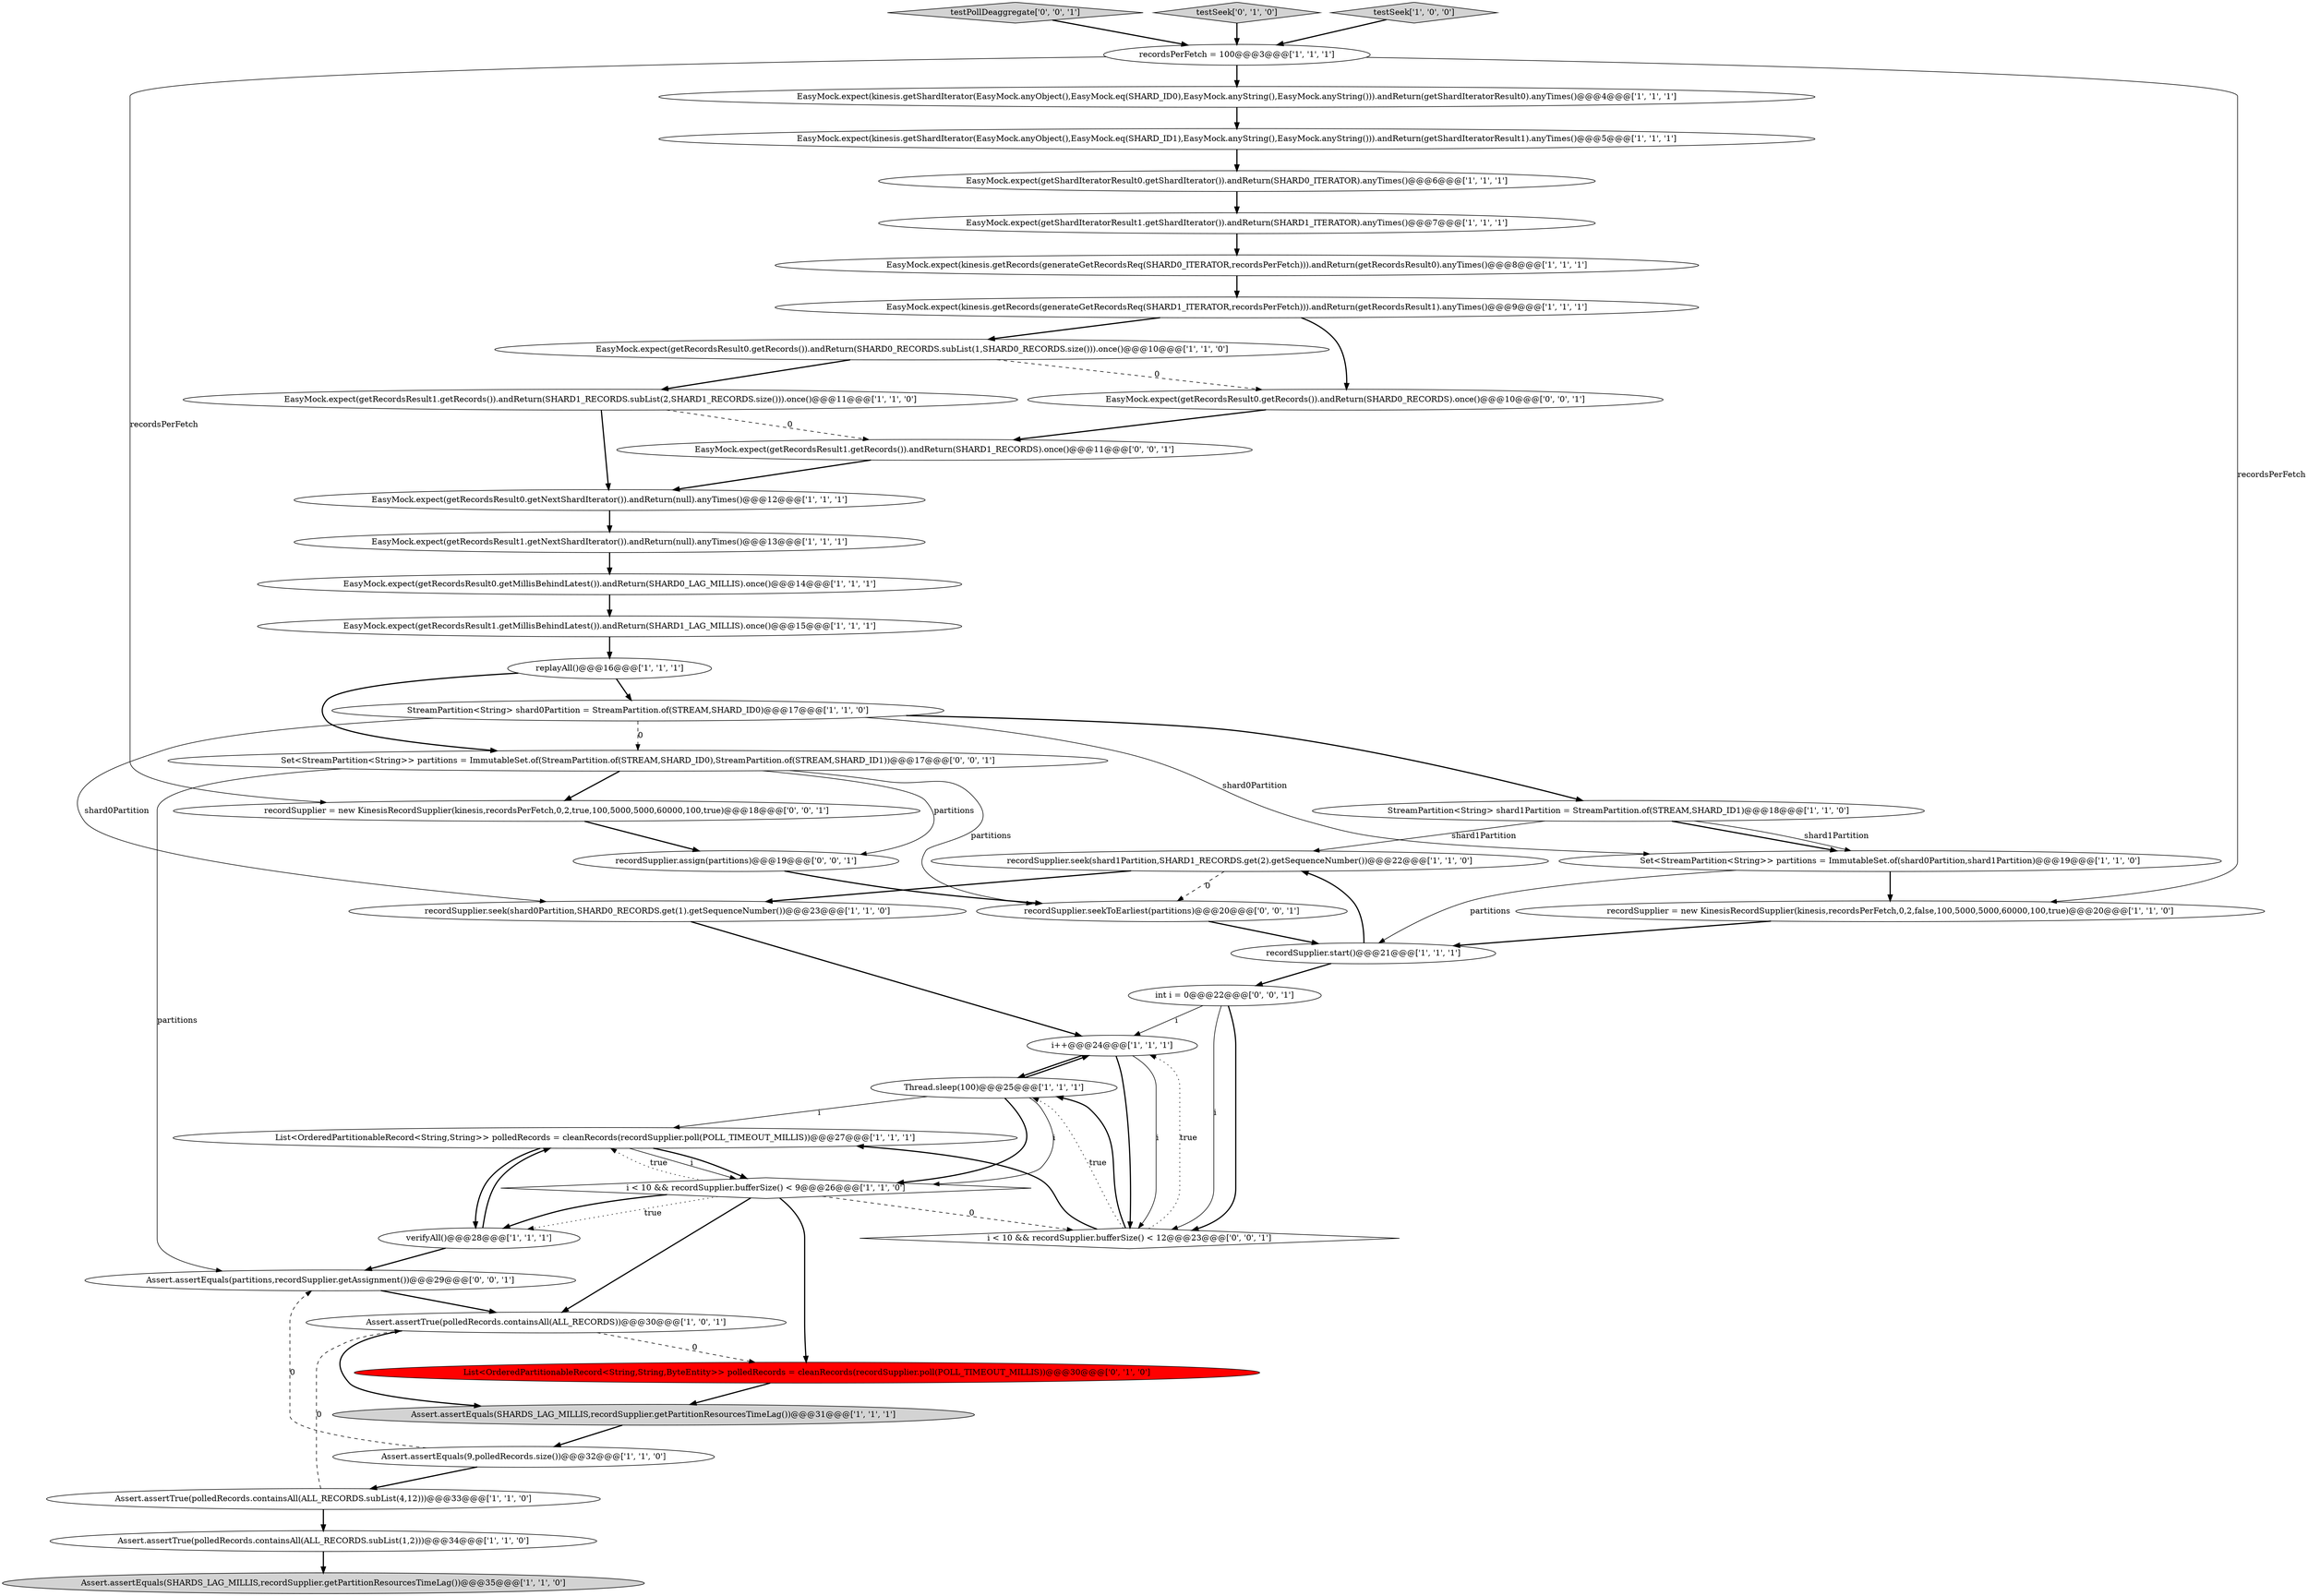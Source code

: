 digraph {
27 [style = filled, label = "replayAll()@@@16@@@['1', '1', '1']", fillcolor = white, shape = ellipse image = "AAA0AAABBB1BBB"];
31 [style = filled, label = "Assert.assertTrue(polledRecords.containsAll(ALL_RECORDS))@@@30@@@['1', '0', '1']", fillcolor = white, shape = ellipse image = "AAA0AAABBB1BBB"];
40 [style = filled, label = "EasyMock.expect(getRecordsResult1.getRecords()).andReturn(SHARD1_RECORDS).once()@@@11@@@['0', '0', '1']", fillcolor = white, shape = ellipse image = "AAA0AAABBB3BBB"];
1 [style = filled, label = "i++@@@24@@@['1', '1', '1']", fillcolor = white, shape = ellipse image = "AAA0AAABBB1BBB"];
2 [style = filled, label = "EasyMock.expect(getShardIteratorResult1.getShardIterator()).andReturn(SHARD1_ITERATOR).anyTimes()@@@7@@@['1', '1', '1']", fillcolor = white, shape = ellipse image = "AAA0AAABBB1BBB"];
32 [style = filled, label = "recordSupplier.start()@@@21@@@['1', '1', '1']", fillcolor = white, shape = ellipse image = "AAA0AAABBB1BBB"];
11 [style = filled, label = "EasyMock.expect(getRecordsResult0.getNextShardIterator()).andReturn(null).anyTimes()@@@12@@@['1', '1', '1']", fillcolor = white, shape = ellipse image = "AAA0AAABBB1BBB"];
15 [style = filled, label = "verifyAll()@@@28@@@['1', '1', '1']", fillcolor = white, shape = ellipse image = "AAA0AAABBB1BBB"];
8 [style = filled, label = "recordSupplier = new KinesisRecordSupplier(kinesis,recordsPerFetch,0,2,false,100,5000,5000,60000,100,true)@@@20@@@['1', '1', '0']", fillcolor = white, shape = ellipse image = "AAA0AAABBB1BBB"];
36 [style = filled, label = "recordSupplier.seekToEarliest(partitions)@@@20@@@['0', '0', '1']", fillcolor = white, shape = ellipse image = "AAA0AAABBB3BBB"];
38 [style = filled, label = "Assert.assertEquals(partitions,recordSupplier.getAssignment())@@@29@@@['0', '0', '1']", fillcolor = white, shape = ellipse image = "AAA0AAABBB3BBB"];
30 [style = filled, label = "Assert.assertTrue(polledRecords.containsAll(ALL_RECORDS.subList(1,2)))@@@34@@@['1', '1', '0']", fillcolor = white, shape = ellipse image = "AAA0AAABBB1BBB"];
23 [style = filled, label = "StreamPartition<String> shard0Partition = StreamPartition.of(STREAM,SHARD_ID0)@@@17@@@['1', '1', '0']", fillcolor = white, shape = ellipse image = "AAA0AAABBB1BBB"];
21 [style = filled, label = "EasyMock.expect(kinesis.getShardIterator(EasyMock.anyObject(),EasyMock.eq(SHARD_ID0),EasyMock.anyString(),EasyMock.anyString())).andReturn(getShardIteratorResult0).anyTimes()@@@4@@@['1', '1', '1']", fillcolor = white, shape = ellipse image = "AAA0AAABBB1BBB"];
5 [style = filled, label = "i < 10 && recordSupplier.bufferSize() < 9@@@26@@@['1', '1', '0']", fillcolor = white, shape = diamond image = "AAA0AAABBB1BBB"];
25 [style = filled, label = "List<OrderedPartitionableRecord<String,String>> polledRecords = cleanRecords(recordSupplier.poll(POLL_TIMEOUT_MILLIS))@@@27@@@['1', '1', '1']", fillcolor = white, shape = ellipse image = "AAA0AAABBB1BBB"];
18 [style = filled, label = "EasyMock.expect(getRecordsResult0.getMillisBehindLatest()).andReturn(SHARD0_LAG_MILLIS).once()@@@14@@@['1', '1', '1']", fillcolor = white, shape = ellipse image = "AAA0AAABBB1BBB"];
26 [style = filled, label = "EasyMock.expect(getRecordsResult1.getNextShardIterator()).andReturn(null).anyTimes()@@@13@@@['1', '1', '1']", fillcolor = white, shape = ellipse image = "AAA0AAABBB1BBB"];
28 [style = filled, label = "recordsPerFetch = 100@@@3@@@['1', '1', '1']", fillcolor = white, shape = ellipse image = "AAA0AAABBB1BBB"];
24 [style = filled, label = "EasyMock.expect(getShardIteratorResult0.getShardIterator()).andReturn(SHARD0_ITERATOR).anyTimes()@@@6@@@['1', '1', '1']", fillcolor = white, shape = ellipse image = "AAA0AAABBB1BBB"];
37 [style = filled, label = "EasyMock.expect(getRecordsResult0.getRecords()).andReturn(SHARD0_RECORDS).once()@@@10@@@['0', '0', '1']", fillcolor = white, shape = ellipse image = "AAA0AAABBB3BBB"];
41 [style = filled, label = "testPollDeaggregate['0', '0', '1']", fillcolor = lightgray, shape = diamond image = "AAA0AAABBB3BBB"];
42 [style = filled, label = "recordSupplier.assign(partitions)@@@19@@@['0', '0', '1']", fillcolor = white, shape = ellipse image = "AAA0AAABBB3BBB"];
29 [style = filled, label = "EasyMock.expect(getRecordsResult1.getRecords()).andReturn(SHARD1_RECORDS.subList(2,SHARD1_RECORDS.size())).once()@@@11@@@['1', '1', '0']", fillcolor = white, shape = ellipse image = "AAA0AAABBB1BBB"];
7 [style = filled, label = "recordSupplier.seek(shard1Partition,SHARD1_RECORDS.get(2).getSequenceNumber())@@@22@@@['1', '1', '0']", fillcolor = white, shape = ellipse image = "AAA0AAABBB1BBB"];
34 [style = filled, label = "testSeek['0', '1', '0']", fillcolor = lightgray, shape = diamond image = "AAA0AAABBB2BBB"];
13 [style = filled, label = "Assert.assertEquals(SHARDS_LAG_MILLIS,recordSupplier.getPartitionResourcesTimeLag())@@@31@@@['1', '1', '1']", fillcolor = lightgray, shape = ellipse image = "AAA0AAABBB1BBB"];
6 [style = filled, label = "EasyMock.expect(getRecordsResult0.getRecords()).andReturn(SHARD0_RECORDS.subList(1,SHARD0_RECORDS.size())).once()@@@10@@@['1', '1', '0']", fillcolor = white, shape = ellipse image = "AAA0AAABBB1BBB"];
17 [style = filled, label = "Assert.assertTrue(polledRecords.containsAll(ALL_RECORDS.subList(4,12)))@@@33@@@['1', '1', '0']", fillcolor = white, shape = ellipse image = "AAA0AAABBB1BBB"];
0 [style = filled, label = "StreamPartition<String> shard1Partition = StreamPartition.of(STREAM,SHARD_ID1)@@@18@@@['1', '1', '0']", fillcolor = white, shape = ellipse image = "AAA0AAABBB1BBB"];
19 [style = filled, label = "recordSupplier.seek(shard0Partition,SHARD0_RECORDS.get(1).getSequenceNumber())@@@23@@@['1', '1', '0']", fillcolor = white, shape = ellipse image = "AAA0AAABBB1BBB"];
16 [style = filled, label = "Thread.sleep(100)@@@25@@@['1', '1', '1']", fillcolor = white, shape = ellipse image = "AAA0AAABBB1BBB"];
20 [style = filled, label = "Assert.assertEquals(9,polledRecords.size())@@@32@@@['1', '1', '0']", fillcolor = white, shape = ellipse image = "AAA0AAABBB1BBB"];
43 [style = filled, label = "int i = 0@@@22@@@['0', '0', '1']", fillcolor = white, shape = ellipse image = "AAA0AAABBB3BBB"];
39 [style = filled, label = "i < 10 && recordSupplier.bufferSize() < 12@@@23@@@['0', '0', '1']", fillcolor = white, shape = diamond image = "AAA0AAABBB3BBB"];
44 [style = filled, label = "Set<StreamPartition<String>> partitions = ImmutableSet.of(StreamPartition.of(STREAM,SHARD_ID0),StreamPartition.of(STREAM,SHARD_ID1))@@@17@@@['0', '0', '1']", fillcolor = white, shape = ellipse image = "AAA0AAABBB3BBB"];
9 [style = filled, label = "testSeek['1', '0', '0']", fillcolor = lightgray, shape = diamond image = "AAA0AAABBB1BBB"];
14 [style = filled, label = "EasyMock.expect(kinesis.getShardIterator(EasyMock.anyObject(),EasyMock.eq(SHARD_ID1),EasyMock.anyString(),EasyMock.anyString())).andReturn(getShardIteratorResult1).anyTimes()@@@5@@@['1', '1', '1']", fillcolor = white, shape = ellipse image = "AAA0AAABBB1BBB"];
22 [style = filled, label = "EasyMock.expect(kinesis.getRecords(generateGetRecordsReq(SHARD1_ITERATOR,recordsPerFetch))).andReturn(getRecordsResult1).anyTimes()@@@9@@@['1', '1', '1']", fillcolor = white, shape = ellipse image = "AAA0AAABBB1BBB"];
12 [style = filled, label = "EasyMock.expect(getRecordsResult1.getMillisBehindLatest()).andReturn(SHARD1_LAG_MILLIS).once()@@@15@@@['1', '1', '1']", fillcolor = white, shape = ellipse image = "AAA0AAABBB1BBB"];
4 [style = filled, label = "Set<StreamPartition<String>> partitions = ImmutableSet.of(shard0Partition,shard1Partition)@@@19@@@['1', '1', '0']", fillcolor = white, shape = ellipse image = "AAA0AAABBB1BBB"];
35 [style = filled, label = "recordSupplier = new KinesisRecordSupplier(kinesis,recordsPerFetch,0,2,true,100,5000,5000,60000,100,true)@@@18@@@['0', '0', '1']", fillcolor = white, shape = ellipse image = "AAA0AAABBB3BBB"];
10 [style = filled, label = "EasyMock.expect(kinesis.getRecords(generateGetRecordsReq(SHARD0_ITERATOR,recordsPerFetch))).andReturn(getRecordsResult0).anyTimes()@@@8@@@['1', '1', '1']", fillcolor = white, shape = ellipse image = "AAA0AAABBB1BBB"];
33 [style = filled, label = "List<OrderedPartitionableRecord<String,String,ByteEntity>> polledRecords = cleanRecords(recordSupplier.poll(POLL_TIMEOUT_MILLIS))@@@30@@@['0', '1', '0']", fillcolor = red, shape = ellipse image = "AAA1AAABBB2BBB"];
3 [style = filled, label = "Assert.assertEquals(SHARDS_LAG_MILLIS,recordSupplier.getPartitionResourcesTimeLag())@@@35@@@['1', '1', '0']", fillcolor = lightgray, shape = ellipse image = "AAA0AAABBB1BBB"];
1->39 [style = bold, label=""];
10->22 [style = bold, label=""];
31->33 [style = dashed, label="0"];
14->24 [style = bold, label=""];
15->38 [style = bold, label=""];
20->17 [style = bold, label=""];
39->16 [style = bold, label=""];
28->35 [style = solid, label="recordsPerFetch"];
24->2 [style = bold, label=""];
8->32 [style = bold, label=""];
5->33 [style = bold, label=""];
43->39 [style = solid, label="i"];
15->25 [style = bold, label=""];
22->37 [style = bold, label=""];
35->42 [style = bold, label=""];
44->35 [style = bold, label=""];
31->13 [style = bold, label=""];
23->4 [style = solid, label="shard0Partition"];
27->44 [style = bold, label=""];
23->19 [style = solid, label="shard0Partition"];
25->5 [style = solid, label="i"];
43->1 [style = solid, label="i"];
18->12 [style = bold, label=""];
5->15 [style = bold, label=""];
36->32 [style = bold, label=""];
17->30 [style = bold, label=""];
32->7 [style = bold, label=""];
5->39 [style = dashed, label="0"];
4->32 [style = solid, label="partitions"];
38->31 [style = bold, label=""];
42->36 [style = bold, label=""];
32->43 [style = bold, label=""];
1->39 [style = solid, label="i"];
39->16 [style = dotted, label="true"];
2->10 [style = bold, label=""];
44->42 [style = solid, label="partitions"];
23->0 [style = bold, label=""];
33->13 [style = bold, label=""];
5->15 [style = dotted, label="true"];
6->37 [style = dashed, label="0"];
17->31 [style = dashed, label="0"];
6->29 [style = bold, label=""];
16->25 [style = solid, label="i"];
41->28 [style = bold, label=""];
44->36 [style = solid, label="partitions"];
9->28 [style = bold, label=""];
34->28 [style = bold, label=""];
19->1 [style = bold, label=""];
28->21 [style = bold, label=""];
40->11 [style = bold, label=""];
16->5 [style = solid, label="i"];
23->44 [style = dashed, label="0"];
5->31 [style = bold, label=""];
20->38 [style = dashed, label="0"];
30->3 [style = bold, label=""];
16->1 [style = bold, label=""];
0->4 [style = bold, label=""];
1->16 [style = bold, label=""];
0->4 [style = solid, label="shard1Partition"];
5->25 [style = dotted, label="true"];
44->38 [style = solid, label="partitions"];
21->14 [style = bold, label=""];
16->5 [style = bold, label=""];
25->15 [style = bold, label=""];
29->40 [style = dashed, label="0"];
4->8 [style = bold, label=""];
22->6 [style = bold, label=""];
25->5 [style = bold, label=""];
27->23 [style = bold, label=""];
39->25 [style = bold, label=""];
28->8 [style = solid, label="recordsPerFetch"];
0->7 [style = solid, label="shard1Partition"];
39->1 [style = dotted, label="true"];
43->39 [style = bold, label=""];
7->19 [style = bold, label=""];
12->27 [style = bold, label=""];
7->36 [style = dashed, label="0"];
29->11 [style = bold, label=""];
37->40 [style = bold, label=""];
11->26 [style = bold, label=""];
26->18 [style = bold, label=""];
13->20 [style = bold, label=""];
}
